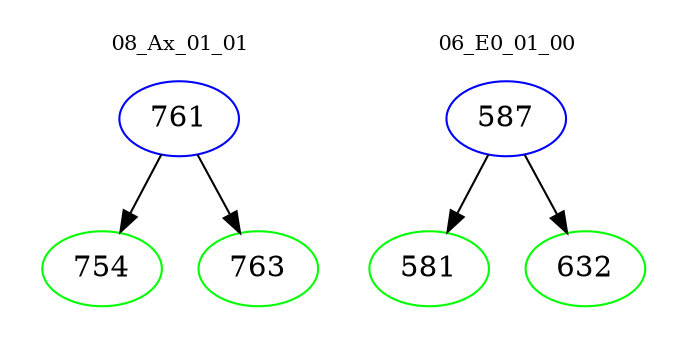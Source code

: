digraph{
subgraph cluster_0 {
color = white
label = "08_Ax_01_01";
fontsize=10;
T0_761 [label="761", color="blue"]
T0_761 -> T0_754 [color="black"]
T0_754 [label="754", color="green"]
T0_761 -> T0_763 [color="black"]
T0_763 [label="763", color="green"]
}
subgraph cluster_1 {
color = white
label = "06_E0_01_00";
fontsize=10;
T1_587 [label="587", color="blue"]
T1_587 -> T1_581 [color="black"]
T1_581 [label="581", color="green"]
T1_587 -> T1_632 [color="black"]
T1_632 [label="632", color="green"]
}
}
